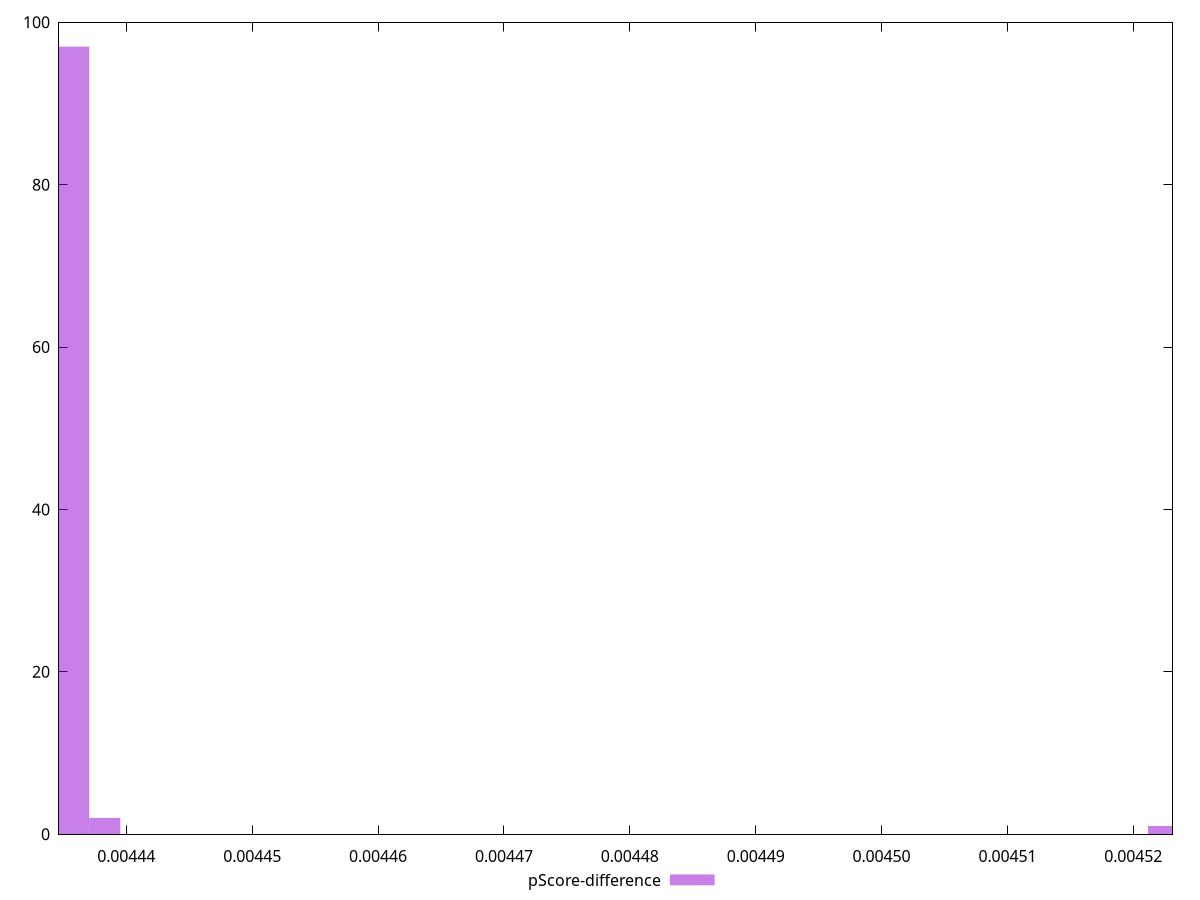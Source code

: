reset

$pScoreDifference <<EOF
0.004522404297457202 1
0.004435815593731271 97
0.004438289556694869 2
EOF

set key outside below
set boxwidth 0.000002473962963598032
set xrange [0.004434652938761857:0.004523113595071154]
set yrange [0:100]
set trange [0:100]
set style fill transparent solid 0.5 noborder
set terminal svg size 640, 490 enhanced background rgb 'white'
set output "report_00015_2021-02-09T16-11-33.973Z/uses-long-cache-ttl/samples/pages+cached+noadtech+nomedia+nocss/pScore-difference/histogram.svg"

plot $pScoreDifference title "pScore-difference" with boxes

reset
